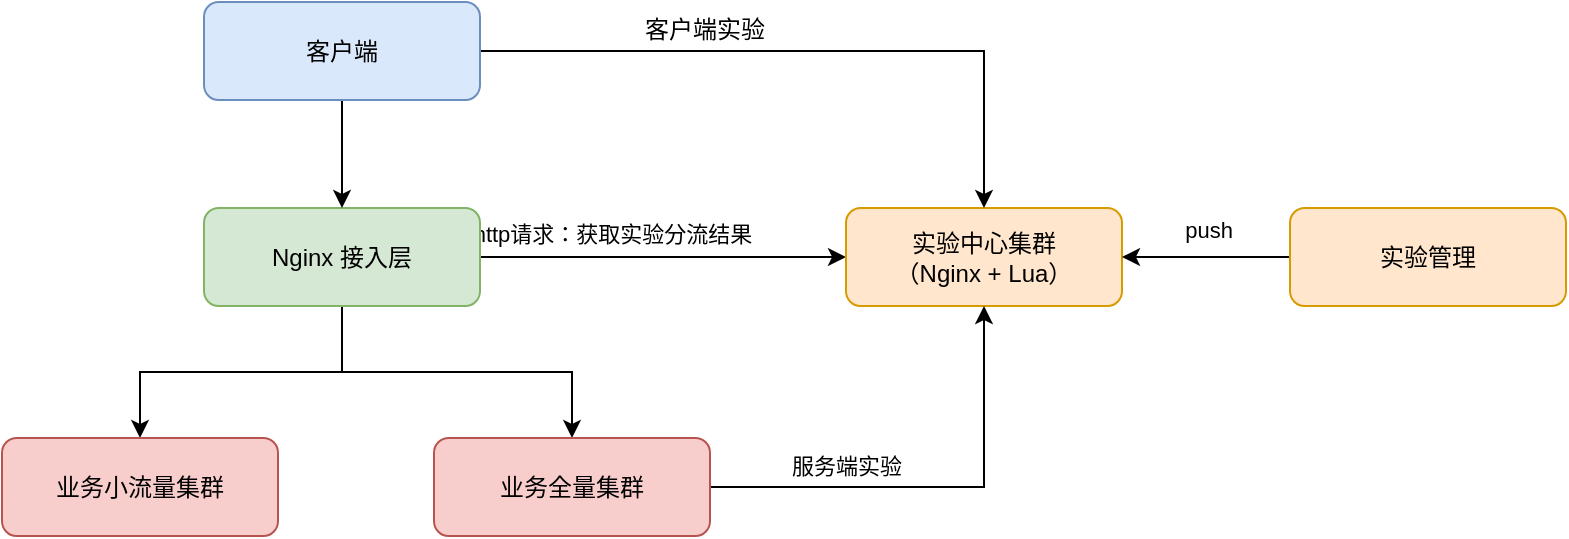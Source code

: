 <mxfile version="12.9.11"><diagram id="OS8KNvE9Me-ApUEyRSSd" name="Page-1"><mxGraphModel dx="1426" dy="777" grid="0" gridSize="10" guides="1" tooltips="1" connect="1" arrows="1" fold="1" page="1" pageScale="1" pageWidth="900" pageHeight="500" math="0" shadow="0"><root><mxCell id="0"/><mxCell id="1" parent="0"/><mxCell id="wYsoaHWqD_ve-BSeXRA5-10" value="" style="edgeStyle=orthogonalEdgeStyle;rounded=0;orthogonalLoop=1;jettySize=auto;html=1;" edge="1" parent="1" source="wYsoaHWqD_ve-BSeXRA5-1" target="wYsoaHWqD_ve-BSeXRA5-2"><mxGeometry relative="1" as="geometry"><mxPoint x="391" y="231.5" as="targetPoint"/></mxGeometry></mxCell><mxCell id="wYsoaHWqD_ve-BSeXRA5-11" value="http请求：获取实验分流结果" style="edgeLabel;html=1;align=center;verticalAlign=middle;resizable=0;points=[];" vertex="1" connectable="0" parent="wYsoaHWqD_ve-BSeXRA5-10"><mxGeometry x="-0.022" y="1" relative="1" as="geometry"><mxPoint x="-24" y="-10.5" as="offset"/></mxGeometry></mxCell><mxCell id="wYsoaHWqD_ve-BSeXRA5-13" value="" style="edgeStyle=orthogonalEdgeStyle;rounded=0;orthogonalLoop=1;jettySize=auto;html=1;entryX=0.5;entryY=0;entryDx=0;entryDy=0;" edge="1" parent="1" source="wYsoaHWqD_ve-BSeXRA5-1" target="wYsoaHWqD_ve-BSeXRA5-6"><mxGeometry relative="1" as="geometry"><mxPoint x="242" y="336" as="targetPoint"/></mxGeometry></mxCell><mxCell id="wYsoaHWqD_ve-BSeXRA5-15" value="" style="edgeStyle=orthogonalEdgeStyle;rounded=0;orthogonalLoop=1;jettySize=auto;html=1;exitX=0.5;exitY=1;exitDx=0;exitDy=0;" edge="1" parent="1" source="wYsoaHWqD_ve-BSeXRA5-1" target="wYsoaHWqD_ve-BSeXRA5-7"><mxGeometry relative="1" as="geometry"><mxPoint x="93" y="231.5" as="targetPoint"/></mxGeometry></mxCell><mxCell id="wYsoaHWqD_ve-BSeXRA5-1" value="Nginx 接入层" style="rounded=1;whiteSpace=wrap;html=1;fillColor=#d5e8d4;strokeColor=#82b366;" vertex="1" parent="1"><mxGeometry x="173" y="207" width="138" height="49" as="geometry"/></mxCell><mxCell id="wYsoaHWqD_ve-BSeXRA5-2" value="实验中心集群&lt;br&gt;（Nginx + Lua）" style="rounded=1;whiteSpace=wrap;html=1;fillColor=#ffe6cc;strokeColor=#d79b00;" vertex="1" parent="1"><mxGeometry x="494" y="207" width="138" height="49" as="geometry"/></mxCell><mxCell id="wYsoaHWqD_ve-BSeXRA5-5" value="push" style="edgeStyle=orthogonalEdgeStyle;rounded=0;orthogonalLoop=1;jettySize=auto;html=1;" edge="1" parent="1" source="wYsoaHWqD_ve-BSeXRA5-3" target="wYsoaHWqD_ve-BSeXRA5-2"><mxGeometry x="-0.011" y="-14" relative="1" as="geometry"><mxPoint x="609" y="196.5" as="targetPoint"/><mxPoint as="offset"/></mxGeometry></mxCell><mxCell id="wYsoaHWqD_ve-BSeXRA5-3" value="实验管理" style="rounded=1;whiteSpace=wrap;html=1;fillColor=#ffe6cc;strokeColor=#d79b00;" vertex="1" parent="1"><mxGeometry x="716" y="207" width="138" height="49" as="geometry"/></mxCell><mxCell id="wYsoaHWqD_ve-BSeXRA5-21" value="" style="edgeStyle=orthogonalEdgeStyle;rounded=0;orthogonalLoop=1;jettySize=auto;html=1;entryX=0.5;entryY=1;entryDx=0;entryDy=0;" edge="1" parent="1" source="wYsoaHWqD_ve-BSeXRA5-6" target="wYsoaHWqD_ve-BSeXRA5-2"><mxGeometry relative="1" as="geometry"><mxPoint x="506" y="346.5" as="targetPoint"/></mxGeometry></mxCell><mxCell id="wYsoaHWqD_ve-BSeXRA5-22" value="服务端实验" style="edgeLabel;html=1;align=center;verticalAlign=middle;resizable=0;points=[];" vertex="1" connectable="0" parent="wYsoaHWqD_ve-BSeXRA5-21"><mxGeometry x="-0.516" y="2" relative="1" as="geometry"><mxPoint x="13" y="-8.5" as="offset"/></mxGeometry></mxCell><mxCell id="wYsoaHWqD_ve-BSeXRA5-6" value="业务全量集群" style="rounded=1;whiteSpace=wrap;html=1;fillColor=#f8cecc;strokeColor=#b85450;" vertex="1" parent="1"><mxGeometry x="288" y="322" width="138" height="49" as="geometry"/></mxCell><mxCell id="wYsoaHWqD_ve-BSeXRA5-7" value="业务小流量集群" style="rounded=1;whiteSpace=wrap;html=1;fillColor=#f8cecc;strokeColor=#b85450;" vertex="1" parent="1"><mxGeometry x="72" y="322" width="138" height="49" as="geometry"/></mxCell><mxCell id="wYsoaHWqD_ve-BSeXRA5-16" value="" style="edgeStyle=orthogonalEdgeStyle;rounded=0;orthogonalLoop=1;jettySize=auto;html=1;" edge="1" parent="1" source="wYsoaHWqD_ve-BSeXRA5-8" target="wYsoaHWqD_ve-BSeXRA5-1"><mxGeometry relative="1" as="geometry"/></mxCell><mxCell id="wYsoaHWqD_ve-BSeXRA5-18" value="" style="edgeStyle=orthogonalEdgeStyle;rounded=0;orthogonalLoop=1;jettySize=auto;html=1;entryX=0.5;entryY=0;entryDx=0;entryDy=0;" edge="1" parent="1" source="wYsoaHWqD_ve-BSeXRA5-8" target="wYsoaHWqD_ve-BSeXRA5-2"><mxGeometry relative="1" as="geometry"><mxPoint x="391" y="128.5" as="targetPoint"/></mxGeometry></mxCell><mxCell id="wYsoaHWqD_ve-BSeXRA5-8" value="客户端" style="rounded=1;whiteSpace=wrap;html=1;fillColor=#dae8fc;strokeColor=#6c8ebf;" vertex="1" parent="1"><mxGeometry x="173" y="104" width="138" height="49" as="geometry"/></mxCell><mxCell id="wYsoaHWqD_ve-BSeXRA5-19" value="客户端实验" style="text;html=1;align=center;verticalAlign=middle;resizable=0;points=[];autosize=1;" vertex="1" parent="1"><mxGeometry x="388" y="109" width="70" height="18" as="geometry"/></mxCell></root></mxGraphModel></diagram></mxfile>